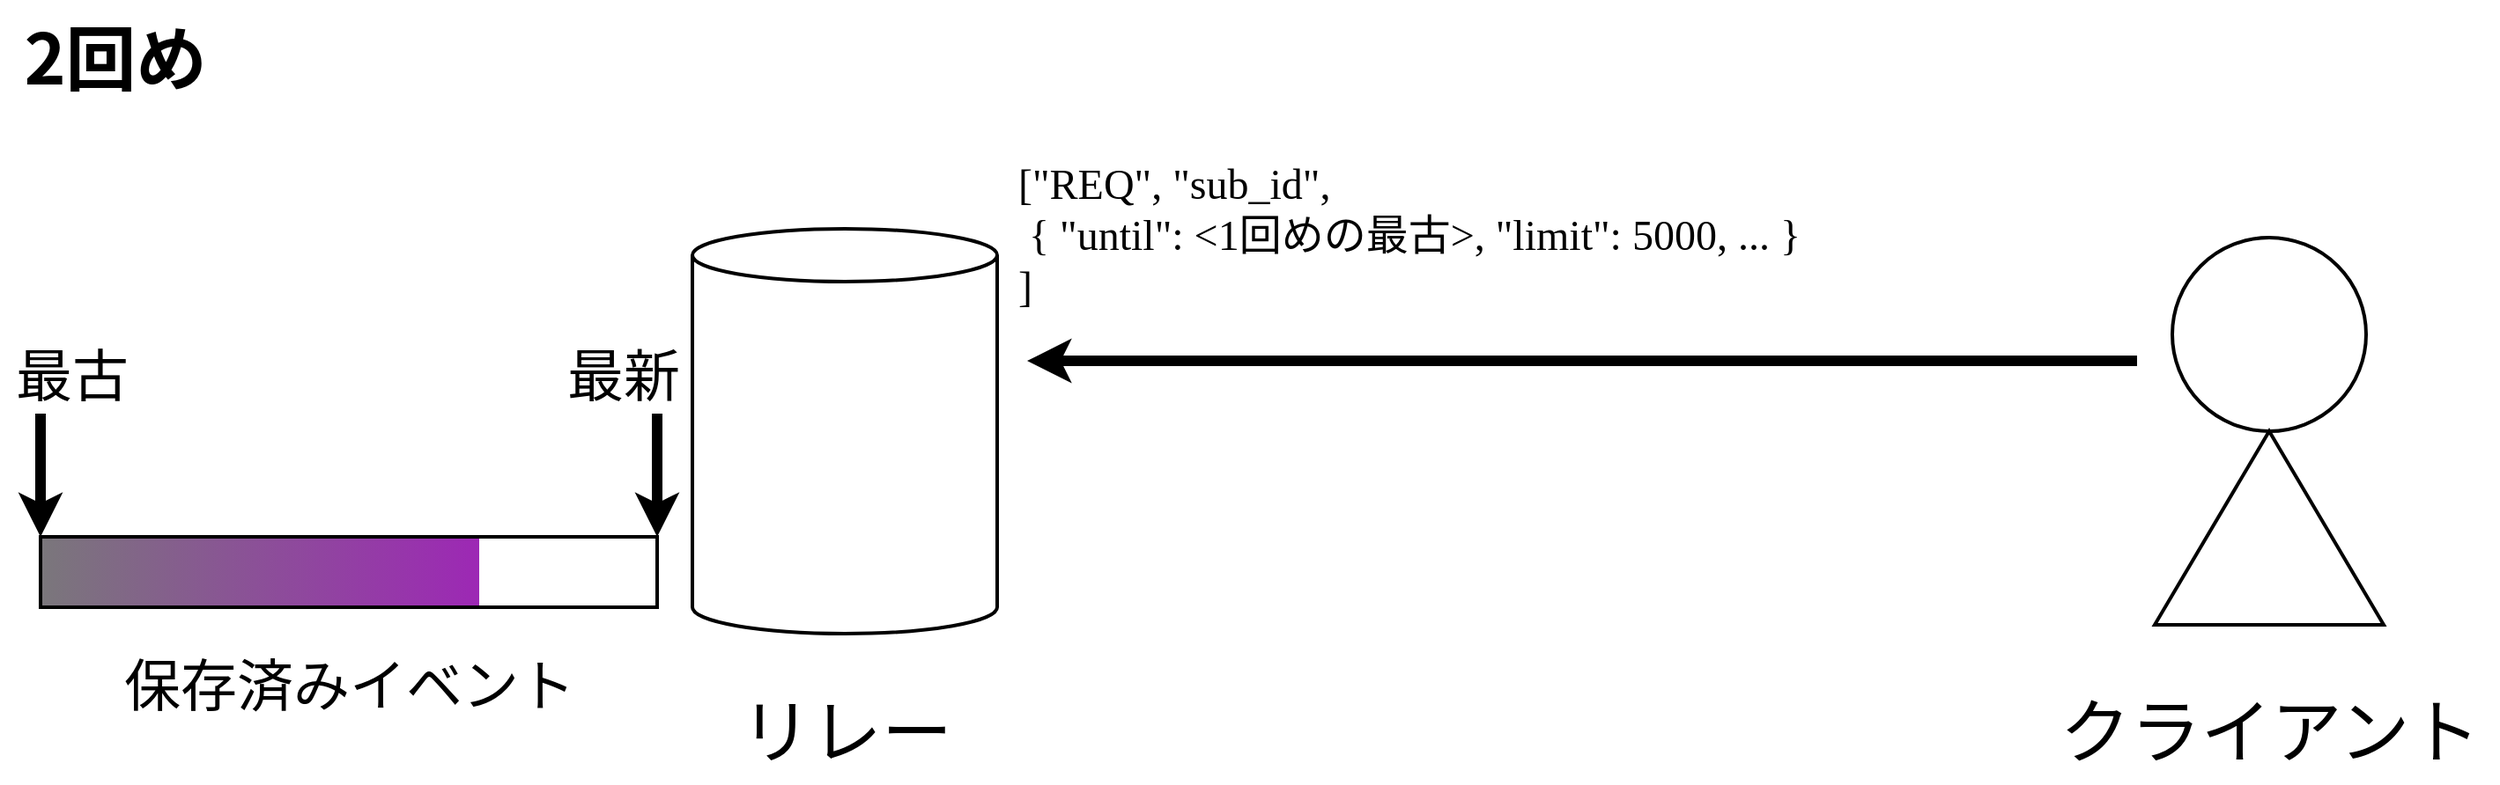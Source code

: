 <mxfile>
    <diagram id="YQlereqFKNG88Uhl_2Cm" name="ページ1">
        <mxGraphModel dx="1561" dy="1723" grid="1" gridSize="10" guides="1" tooltips="1" connect="1" arrows="1" fold="1" page="1" pageScale="1" pageWidth="1600" pageHeight="900" math="0" shadow="0">
            <root>
                <mxCell id="0"/>
                <mxCell id="1" parent="0"/>
                <mxCell id="6" value="" style="shape=cylinder3;whiteSpace=wrap;html=1;boundedLbl=1;backgroundOutline=1;size=15;strokeWidth=2;fontSize=40;fillColor=none;" parent="1" vertex="1">
                    <mxGeometry x="481" y="341" width="173" height="230" as="geometry"/>
                </mxCell>
                <mxCell id="7" value="" style="rounded=0;whiteSpace=wrap;html=1;strokeWidth=2;fontSize=40;fillColor=#AB08CC;gradientColor=#7A777B;gradientDirection=west;" parent="1" vertex="1">
                    <mxGeometry x="111" y="516" width="350" height="40" as="geometry"/>
                </mxCell>
                <mxCell id="9" value="" style="endArrow=classic;html=1;fontSize=40;strokeWidth=6;" parent="1" edge="1">
                    <mxGeometry width="50" height="50" relative="1" as="geometry">
                        <mxPoint x="1301" y="416" as="sourcePoint"/>
                        <mxPoint x="671" y="416" as="targetPoint"/>
                    </mxGeometry>
                </mxCell>
                <mxCell id="11" value="クライアント" style="text;html=1;align=center;verticalAlign=middle;resizable=0;points=[];autosize=1;strokeColor=none;fillColor=none;fontSize=40;strokeWidth=2;" parent="1" vertex="1">
                    <mxGeometry x="1246" y="596" width="260" height="60" as="geometry"/>
                </mxCell>
                <mxCell id="12" value="リレー" style="text;html=1;align=center;verticalAlign=middle;resizable=0;points=[];autosize=1;strokeColor=none;fillColor=none;fontSize=40;strokeWidth=2;" parent="1" vertex="1">
                    <mxGeometry x="497.5" y="596" width="140" height="60" as="geometry"/>
                </mxCell>
                <mxCell id="13" value="" style="endArrow=classic;html=1;strokeWidth=6;fontSize=40;entryX=0;entryY=0;entryDx=0;entryDy=0;" parent="1" target="7" edge="1">
                    <mxGeometry width="50" height="50" relative="1" as="geometry">
                        <mxPoint x="111" y="446" as="sourcePoint"/>
                        <mxPoint x="108" y="476" as="targetPoint"/>
                    </mxGeometry>
                </mxCell>
                <mxCell id="14" value="保存済みイベント" style="text;html=1;align=center;verticalAlign=middle;resizable=0;points=[];autosize=1;strokeColor=none;fillColor=none;fontSize=32;strokeWidth=2;" parent="1" vertex="1">
                    <mxGeometry x="146" y="576" width="280" height="50" as="geometry"/>
                </mxCell>
                <mxCell id="15" value="" style="endArrow=classic;html=1;strokeWidth=6;fontSize=40;entryX=1;entryY=0;entryDx=0;entryDy=0;" parent="1" target="7" edge="1">
                    <mxGeometry width="50" height="50" relative="1" as="geometry">
                        <mxPoint x="461" y="446" as="sourcePoint"/>
                        <mxPoint x="438" y="496" as="targetPoint"/>
                    </mxGeometry>
                </mxCell>
                <mxCell id="16" value="最古" style="text;html=1;align=left;verticalAlign=middle;resizable=0;points=[];autosize=1;strokeColor=none;fillColor=none;fontSize=32;" parent="1" vertex="1">
                    <mxGeometry x="95" y="400" width="90" height="50" as="geometry"/>
                </mxCell>
                <mxCell id="18" value="最新" style="text;html=1;align=right;verticalAlign=middle;resizable=0;points=[];autosize=1;strokeColor=none;fillColor=none;fontSize=32;" parent="1" vertex="1">
                    <mxGeometry x="385" y="400" width="90" height="50" as="geometry"/>
                </mxCell>
                <mxCell id="19" value="[&quot;REQ&quot;, &quot;sub_id&quot;, &lt;br style=&quot;font-size: 24px;&quot;&gt;&amp;nbsp;{ &quot;until&quot;: &amp;lt;1回めの最古&amp;gt;, &quot;limit&quot;: 5000, ... }&lt;br style=&quot;font-size: 24px;&quot;&gt;]" style="text;html=1;align=left;verticalAlign=middle;resizable=0;points=[];autosize=1;strokeColor=none;fillColor=none;fontSize=24;strokeWidth=2;fontFamily=JetBrains Mono;" parent="1" vertex="1">
                    <mxGeometry x="664" y="295" width="680" height="100" as="geometry"/>
                </mxCell>
                <mxCell id="20" value="" style="group" parent="1" vertex="1" connectable="0">
                    <mxGeometry x="1311" y="346" width="130" height="220" as="geometry"/>
                </mxCell>
                <mxCell id="3" value="" style="ellipse;whiteSpace=wrap;html=1;aspect=fixed;fontSize=40;fillColor=none;strokeWidth=2;" parent="20" vertex="1">
                    <mxGeometry x="10" width="110" height="110" as="geometry"/>
                </mxCell>
                <mxCell id="4" value="" style="triangle;whiteSpace=wrap;html=1;fontSize=40;rotation=-90;fillColor=none;strokeWidth=2;" parent="20" vertex="1">
                    <mxGeometry x="10" y="100" width="110" height="130" as="geometry"/>
                </mxCell>
                <mxCell id="32" value="" style="whiteSpace=wrap;html=1;fontSize=20;fillColor=#FFFFFF;strokeColor=none;rotation=0;" parent="1" vertex="1">
                    <mxGeometry x="360" y="517" width="100" height="38" as="geometry"/>
                </mxCell>
                <mxCell id="33" value="2回め" style="text;html=1;align=center;verticalAlign=middle;resizable=0;points=[];autosize=1;strokeColor=none;fillColor=none;fontFamily=Noto Sans CJK JP;fontSize=40;fontStyle=1" parent="1" vertex="1">
                    <mxGeometry x="88" y="211" width="130" height="60" as="geometry"/>
                </mxCell>
            </root>
        </mxGraphModel>
    </diagram>
</mxfile>
